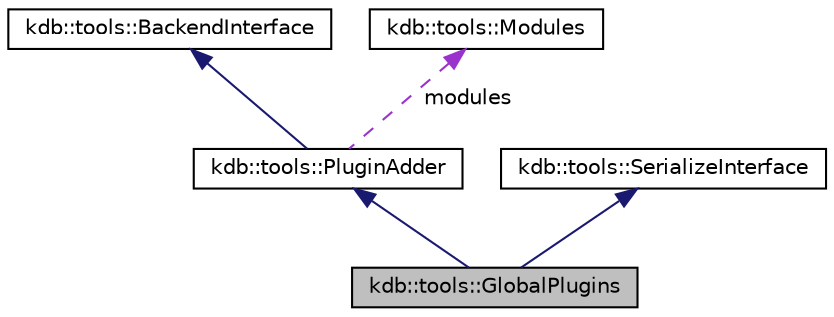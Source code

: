 digraph "kdb::tools::GlobalPlugins"
{
 // LATEX_PDF_SIZE
  edge [fontname="Helvetica",fontsize="10",labelfontname="Helvetica",labelfontsize="10"];
  node [fontname="Helvetica",fontsize="10",shape=record];
  Node1 [label="kdb::tools::GlobalPlugins",height=0.2,width=0.4,color="black", fillcolor="grey75", style="filled", fontcolor="black",tooltip="Low level representation of global plugins."];
  Node2 -> Node1 [dir="back",color="midnightblue",fontsize="10",style="solid"];
  Node2 [label="kdb::tools::PluginAdder",height=0.2,width=0.4,color="black", fillcolor="white", style="filled",URL="$classkdb_1_1tools_1_1PluginAdder.html",tooltip="Adds plugins in a generic map."];
  Node3 -> Node2 [dir="back",color="midnightblue",fontsize="10",style="solid"];
  Node3 [label="kdb::tools::BackendInterface",height=0.2,width=0.4,color="black", fillcolor="white", style="filled",URL="$classkdb_1_1tools_1_1BackendInterface.html",tooltip="Minimal interface to add plugins."];
  Node4 -> Node2 [dir="back",color="darkorchid3",fontsize="10",style="dashed",label=" modules" ];
  Node4 [label="kdb::tools::Modules",height=0.2,width=0.4,color="black", fillcolor="white", style="filled",URL="$classkdb_1_1tools_1_1Modules.html",tooltip="Allows one to load plugins."];
  Node5 -> Node1 [dir="back",color="midnightblue",fontsize="10",style="solid"];
  Node5 [label="kdb::tools::SerializeInterface",height=0.2,width=0.4,color="black", fillcolor="white", style="filled",URL="$classkdb_1_1tools_1_1SerializeInterface.html",tooltip="Interface to serialize a backend."];
}
